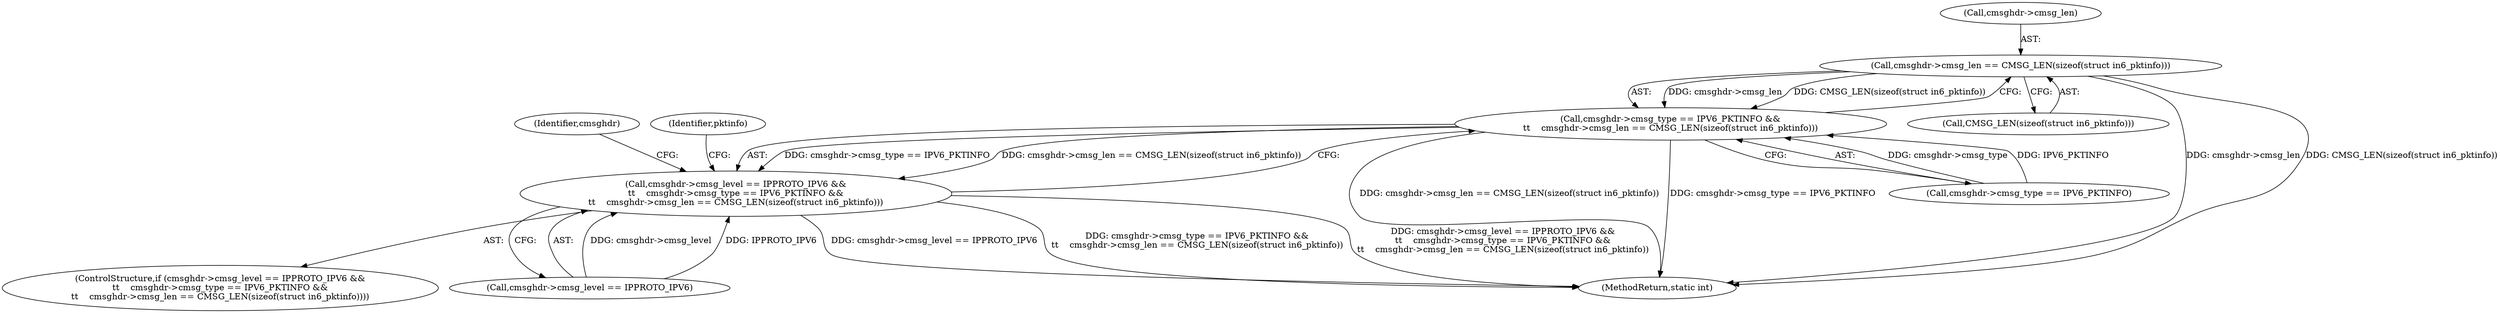 digraph "0_libndp_a4892df306e0532487f1634ba6d4c6d4bb381c7f@pointer" {
"1000218" [label="(Call,cmsghdr->cmsg_len == CMSG_LEN(sizeof(struct in6_pktinfo)))"];
"1000212" [label="(Call,cmsghdr->cmsg_type == IPV6_PKTINFO &&\n\t\t    cmsghdr->cmsg_len == CMSG_LEN(sizeof(struct in6_pktinfo)))"];
"1000206" [label="(Call,cmsghdr->cmsg_level == IPPROTO_IPV6 &&\n\t\t    cmsghdr->cmsg_type == IPV6_PKTINFO &&\n\t\t    cmsghdr->cmsg_len == CMSG_LEN(sizeof(struct in6_pktinfo)))"];
"1000218" [label="(Call,cmsghdr->cmsg_len == CMSG_LEN(sizeof(struct in6_pktinfo)))"];
"1000222" [label="(Call,CMSG_LEN(sizeof(struct in6_pktinfo)))"];
"1000206" [label="(Call,cmsghdr->cmsg_level == IPPROTO_IPV6 &&\n\t\t    cmsghdr->cmsg_type == IPV6_PKTINFO &&\n\t\t    cmsghdr->cmsg_len == CMSG_LEN(sizeof(struct in6_pktinfo)))"];
"1000219" [label="(Call,cmsghdr->cmsg_len)"];
"1000212" [label="(Call,cmsghdr->cmsg_type == IPV6_PKTINFO &&\n\t\t    cmsghdr->cmsg_len == CMSG_LEN(sizeof(struct in6_pktinfo)))"];
"1000247" [label="(MethodReturn,static int)"];
"1000205" [label="(ControlStructure,if (cmsghdr->cmsg_level == IPPROTO_IPV6 &&\n\t\t    cmsghdr->cmsg_type == IPV6_PKTINFO &&\n\t\t    cmsghdr->cmsg_len == CMSG_LEN(sizeof(struct in6_pktinfo))))"];
"1000199" [label="(Identifier,cmsghdr)"];
"1000228" [label="(Identifier,pktinfo)"];
"1000213" [label="(Call,cmsghdr->cmsg_type == IPV6_PKTINFO)"];
"1000207" [label="(Call,cmsghdr->cmsg_level == IPPROTO_IPV6)"];
"1000218" -> "1000212"  [label="AST: "];
"1000218" -> "1000222"  [label="CFG: "];
"1000219" -> "1000218"  [label="AST: "];
"1000222" -> "1000218"  [label="AST: "];
"1000212" -> "1000218"  [label="CFG: "];
"1000218" -> "1000247"  [label="DDG: cmsghdr->cmsg_len"];
"1000218" -> "1000247"  [label="DDG: CMSG_LEN(sizeof(struct in6_pktinfo))"];
"1000218" -> "1000212"  [label="DDG: cmsghdr->cmsg_len"];
"1000218" -> "1000212"  [label="DDG: CMSG_LEN(sizeof(struct in6_pktinfo))"];
"1000212" -> "1000206"  [label="AST: "];
"1000212" -> "1000213"  [label="CFG: "];
"1000213" -> "1000212"  [label="AST: "];
"1000206" -> "1000212"  [label="CFG: "];
"1000212" -> "1000247"  [label="DDG: cmsghdr->cmsg_len == CMSG_LEN(sizeof(struct in6_pktinfo))"];
"1000212" -> "1000247"  [label="DDG: cmsghdr->cmsg_type == IPV6_PKTINFO"];
"1000212" -> "1000206"  [label="DDG: cmsghdr->cmsg_type == IPV6_PKTINFO"];
"1000212" -> "1000206"  [label="DDG: cmsghdr->cmsg_len == CMSG_LEN(sizeof(struct in6_pktinfo))"];
"1000213" -> "1000212"  [label="DDG: cmsghdr->cmsg_type"];
"1000213" -> "1000212"  [label="DDG: IPV6_PKTINFO"];
"1000206" -> "1000205"  [label="AST: "];
"1000206" -> "1000207"  [label="CFG: "];
"1000207" -> "1000206"  [label="AST: "];
"1000228" -> "1000206"  [label="CFG: "];
"1000199" -> "1000206"  [label="CFG: "];
"1000206" -> "1000247"  [label="DDG: cmsghdr->cmsg_level == IPPROTO_IPV6"];
"1000206" -> "1000247"  [label="DDG: cmsghdr->cmsg_type == IPV6_PKTINFO &&\n\t\t    cmsghdr->cmsg_len == CMSG_LEN(sizeof(struct in6_pktinfo))"];
"1000206" -> "1000247"  [label="DDG: cmsghdr->cmsg_level == IPPROTO_IPV6 &&\n\t\t    cmsghdr->cmsg_type == IPV6_PKTINFO &&\n\t\t    cmsghdr->cmsg_len == CMSG_LEN(sizeof(struct in6_pktinfo))"];
"1000207" -> "1000206"  [label="DDG: cmsghdr->cmsg_level"];
"1000207" -> "1000206"  [label="DDG: IPPROTO_IPV6"];
}
